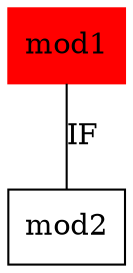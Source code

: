 graph "./test/goodExample/output/" {
"mod1" ["shape"="rectangle","color"="red","style"="filled"]
"mod2" ["shape"="rectangle"]
"mod1" -- "mod2" ["label"="IF"]
}